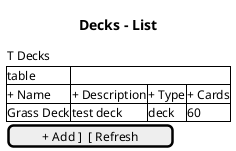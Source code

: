 @startuml
title Decks - List

salt
{
  {T Decks}
  {#table
    + Name | + Description | + Type | + Cards
    Grass Deck | test deck | deck | 60
  }
  [ + Add ]  [ Refresh ]
}

@enduml


